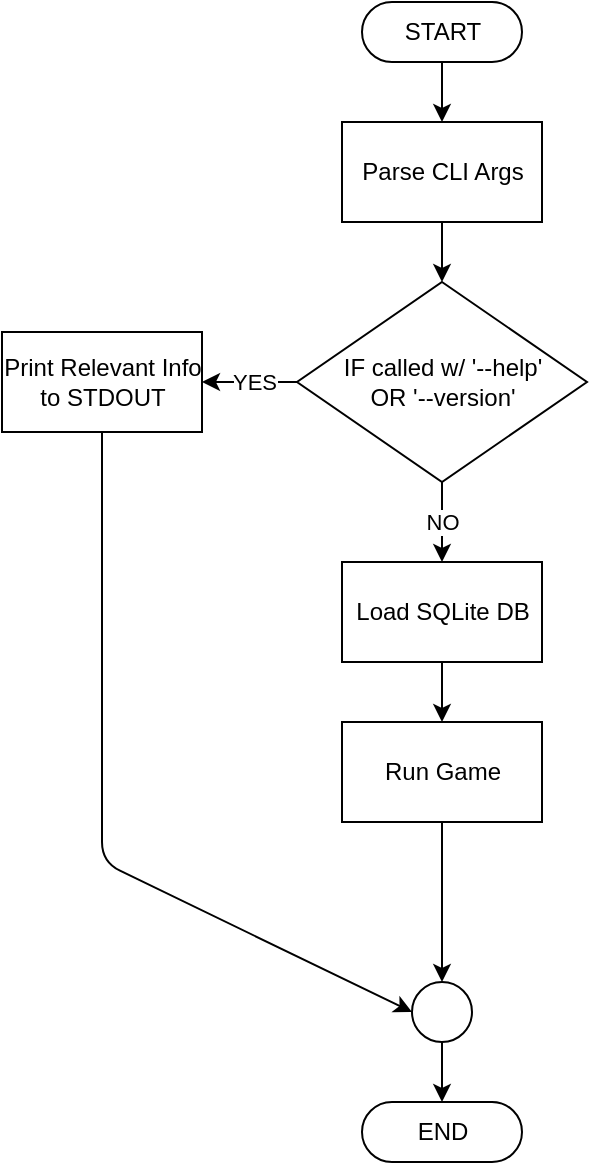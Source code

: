 <mxfile>
    <diagram id="ZN_vdCgoegSvBv66H6uk" name="Page-1">
        <mxGraphModel dx="539" dy="230" grid="1" gridSize="10" guides="1" tooltips="1" connect="1" arrows="1" fold="1" page="1" pageScale="1" pageWidth="850" pageHeight="1100" math="0" shadow="0">
            <root>
                <mxCell id="0"/>
                <mxCell id="1" parent="0"/>
                <mxCell id="11" value="&lt;font&gt;&lt;span&gt;START&lt;/span&gt;&lt;/font&gt;" style="html=1;dashed=0;whitespace=wrap;shape=mxgraph.dfd.start;fontFamily=Helvetica;fontStyle=0" parent="1" vertex="1">
                    <mxGeometry x="380" y="320" width="80" height="30" as="geometry"/>
                </mxCell>
                <mxCell id="12" value="Parse CLI Args" style="html=1;dashed=0;whitespace=wrap;fontFamily=Helvetica;" parent="1" vertex="1">
                    <mxGeometry x="370" y="380" width="100" height="50" as="geometry"/>
                </mxCell>
                <mxCell id="13" value="" style="endArrow=classic;html=1;fontFamily=Helvetica;entryX=0.5;entryY=0;entryDx=0;entryDy=0;exitX=0.5;exitY=0.5;exitDx=0;exitDy=15;exitPerimeter=0;" parent="1" source="11" target="12" edge="1">
                    <mxGeometry width="50" height="50" relative="1" as="geometry">
                        <mxPoint x="390" y="400" as="sourcePoint"/>
                        <mxPoint x="440" y="350" as="targetPoint"/>
                    </mxGeometry>
                </mxCell>
                <mxCell id="14" value="IF called w/ '--help'&lt;br&gt;OR '--version'" style="shape=rhombus;html=1;dashed=0;whitespace=wrap;perimeter=rhombusPerimeter;fontFamily=Helvetica;" parent="1" vertex="1">
                    <mxGeometry x="347.5" y="460" width="145" height="100" as="geometry"/>
                </mxCell>
                <mxCell id="15" value="" style="endArrow=classic;html=1;fontFamily=Helvetica;exitX=0.5;exitY=1;exitDx=0;exitDy=0;entryX=0.5;entryY=0;entryDx=0;entryDy=0;" parent="1" source="12" target="14" edge="1">
                    <mxGeometry width="50" height="50" relative="1" as="geometry">
                        <mxPoint x="420" y="450" as="sourcePoint"/>
                        <mxPoint x="490" y="490" as="targetPoint"/>
                    </mxGeometry>
                </mxCell>
                <mxCell id="16" value="YES" style="endArrow=classic;html=1;fontFamily=Helvetica;exitX=0;exitY=0.5;exitDx=0;exitDy=0;entryX=1;entryY=0.5;entryDx=0;entryDy=0;" parent="1" source="14" target="18" edge="1">
                    <mxGeometry x="-0.067" width="50" height="50" relative="1" as="geometry">
                        <mxPoint x="380" y="620" as="sourcePoint"/>
                        <mxPoint x="300" y="510" as="targetPoint"/>
                        <mxPoint as="offset"/>
                    </mxGeometry>
                </mxCell>
                <mxCell id="17" value="NO" style="endArrow=classic;html=1;fontFamily=Helvetica;entryX=0.5;entryY=0;entryDx=0;entryDy=0;" parent="1" target="21" edge="1">
                    <mxGeometry width="50" height="50" relative="1" as="geometry">
                        <mxPoint x="420" y="560" as="sourcePoint"/>
                        <mxPoint x="420" y="600" as="targetPoint"/>
                    </mxGeometry>
                </mxCell>
                <mxCell id="18" value="Print Relevant Info&lt;br&gt;to STDOUT" style="html=1;dashed=0;whitespace=wrap;fontFamily=Helvetica;" parent="1" vertex="1">
                    <mxGeometry x="200" y="485" width="100" height="50" as="geometry"/>
                </mxCell>
                <mxCell id="19" value="END&lt;br&gt;" style="html=1;dashed=0;whitespace=wrap;shape=mxgraph.dfd.start;fontFamily=Helvetica;" parent="1" vertex="1">
                    <mxGeometry x="380" y="870" width="80" height="30" as="geometry"/>
                </mxCell>
                <mxCell id="20" value="" style="endArrow=classic;html=1;fontFamily=Helvetica;exitX=0.5;exitY=1;exitDx=0;exitDy=0;entryX=0;entryY=0.5;entryDx=0;entryDy=0;" parent="1" source="18" target="23" edge="1">
                    <mxGeometry width="50" height="50" relative="1" as="geometry">
                        <mxPoint x="210" y="610" as="sourcePoint"/>
                        <mxPoint x="260" y="560" as="targetPoint"/>
                        <Array as="points">
                            <mxPoint x="250" y="750"/>
                        </Array>
                    </mxGeometry>
                </mxCell>
                <mxCell id="21" value="Load SQLite DB" style="html=1;dashed=0;whitespace=wrap;fontFamily=Helvetica;" parent="1" vertex="1">
                    <mxGeometry x="370" y="600" width="100" height="50" as="geometry"/>
                </mxCell>
                <mxCell id="22" value="" style="endArrow=classic;html=1;fontFamily=Helvetica;entryX=0.5;entryY=0;entryDx=0;entryDy=0;exitX=0.5;exitY=1;exitDx=0;exitDy=0;" parent="1" source="25" target="23" edge="1">
                    <mxGeometry width="50" height="50" relative="1" as="geometry">
                        <mxPoint x="570" y="790" as="sourcePoint"/>
                        <mxPoint x="420" y="680" as="targetPoint"/>
                    </mxGeometry>
                </mxCell>
                <mxCell id="23" value="" style="shape=ellipse;html=1;dashed=0;whitespace=wrap;aspect=fixed;perimeter=ellipsePerimeter;fontFamily=Helvetica;" parent="1" vertex="1">
                    <mxGeometry x="405" y="810" width="30" height="30" as="geometry"/>
                </mxCell>
                <mxCell id="24" value="" style="endArrow=classic;html=1;fontFamily=Helvetica;entryX=0.5;entryY=0.5;entryDx=0;entryDy=-15;entryPerimeter=0;exitX=0.5;exitY=1;exitDx=0;exitDy=0;" parent="1" source="23" target="19" edge="1">
                    <mxGeometry width="50" height="50" relative="1" as="geometry">
                        <mxPoint x="380" y="790" as="sourcePoint"/>
                        <mxPoint x="430" y="740" as="targetPoint"/>
                    </mxGeometry>
                </mxCell>
                <mxCell id="25" value="Run Game" style="html=1;dashed=0;whitespace=wrap;" vertex="1" parent="1">
                    <mxGeometry x="370" y="680" width="100" height="50" as="geometry"/>
                </mxCell>
                <mxCell id="26" value="" style="endArrow=classic;html=1;exitX=0.5;exitY=1;exitDx=0;exitDy=0;entryX=0.5;entryY=0;entryDx=0;entryDy=0;" edge="1" parent="1" source="21" target="25">
                    <mxGeometry width="50" height="50" relative="1" as="geometry">
                        <mxPoint x="400" y="720" as="sourcePoint"/>
                        <mxPoint x="450" y="670" as="targetPoint"/>
                    </mxGeometry>
                </mxCell>
            </root>
        </mxGraphModel>
    </diagram>
</mxfile>